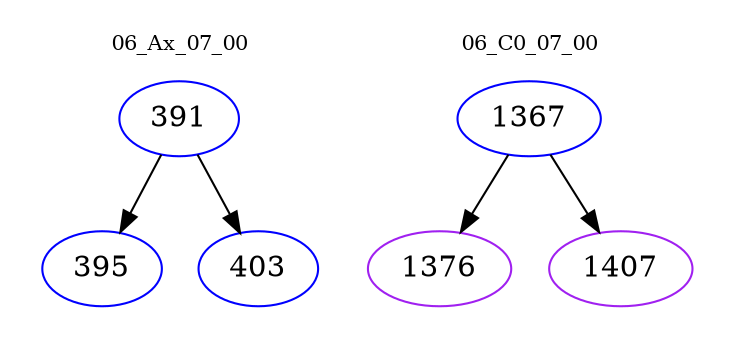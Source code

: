 digraph{
subgraph cluster_0 {
color = white
label = "06_Ax_07_00";
fontsize=10;
T0_391 [label="391", color="blue"]
T0_391 -> T0_395 [color="black"]
T0_395 [label="395", color="blue"]
T0_391 -> T0_403 [color="black"]
T0_403 [label="403", color="blue"]
}
subgraph cluster_1 {
color = white
label = "06_C0_07_00";
fontsize=10;
T1_1367 [label="1367", color="blue"]
T1_1367 -> T1_1376 [color="black"]
T1_1376 [label="1376", color="purple"]
T1_1367 -> T1_1407 [color="black"]
T1_1407 [label="1407", color="purple"]
}
}
